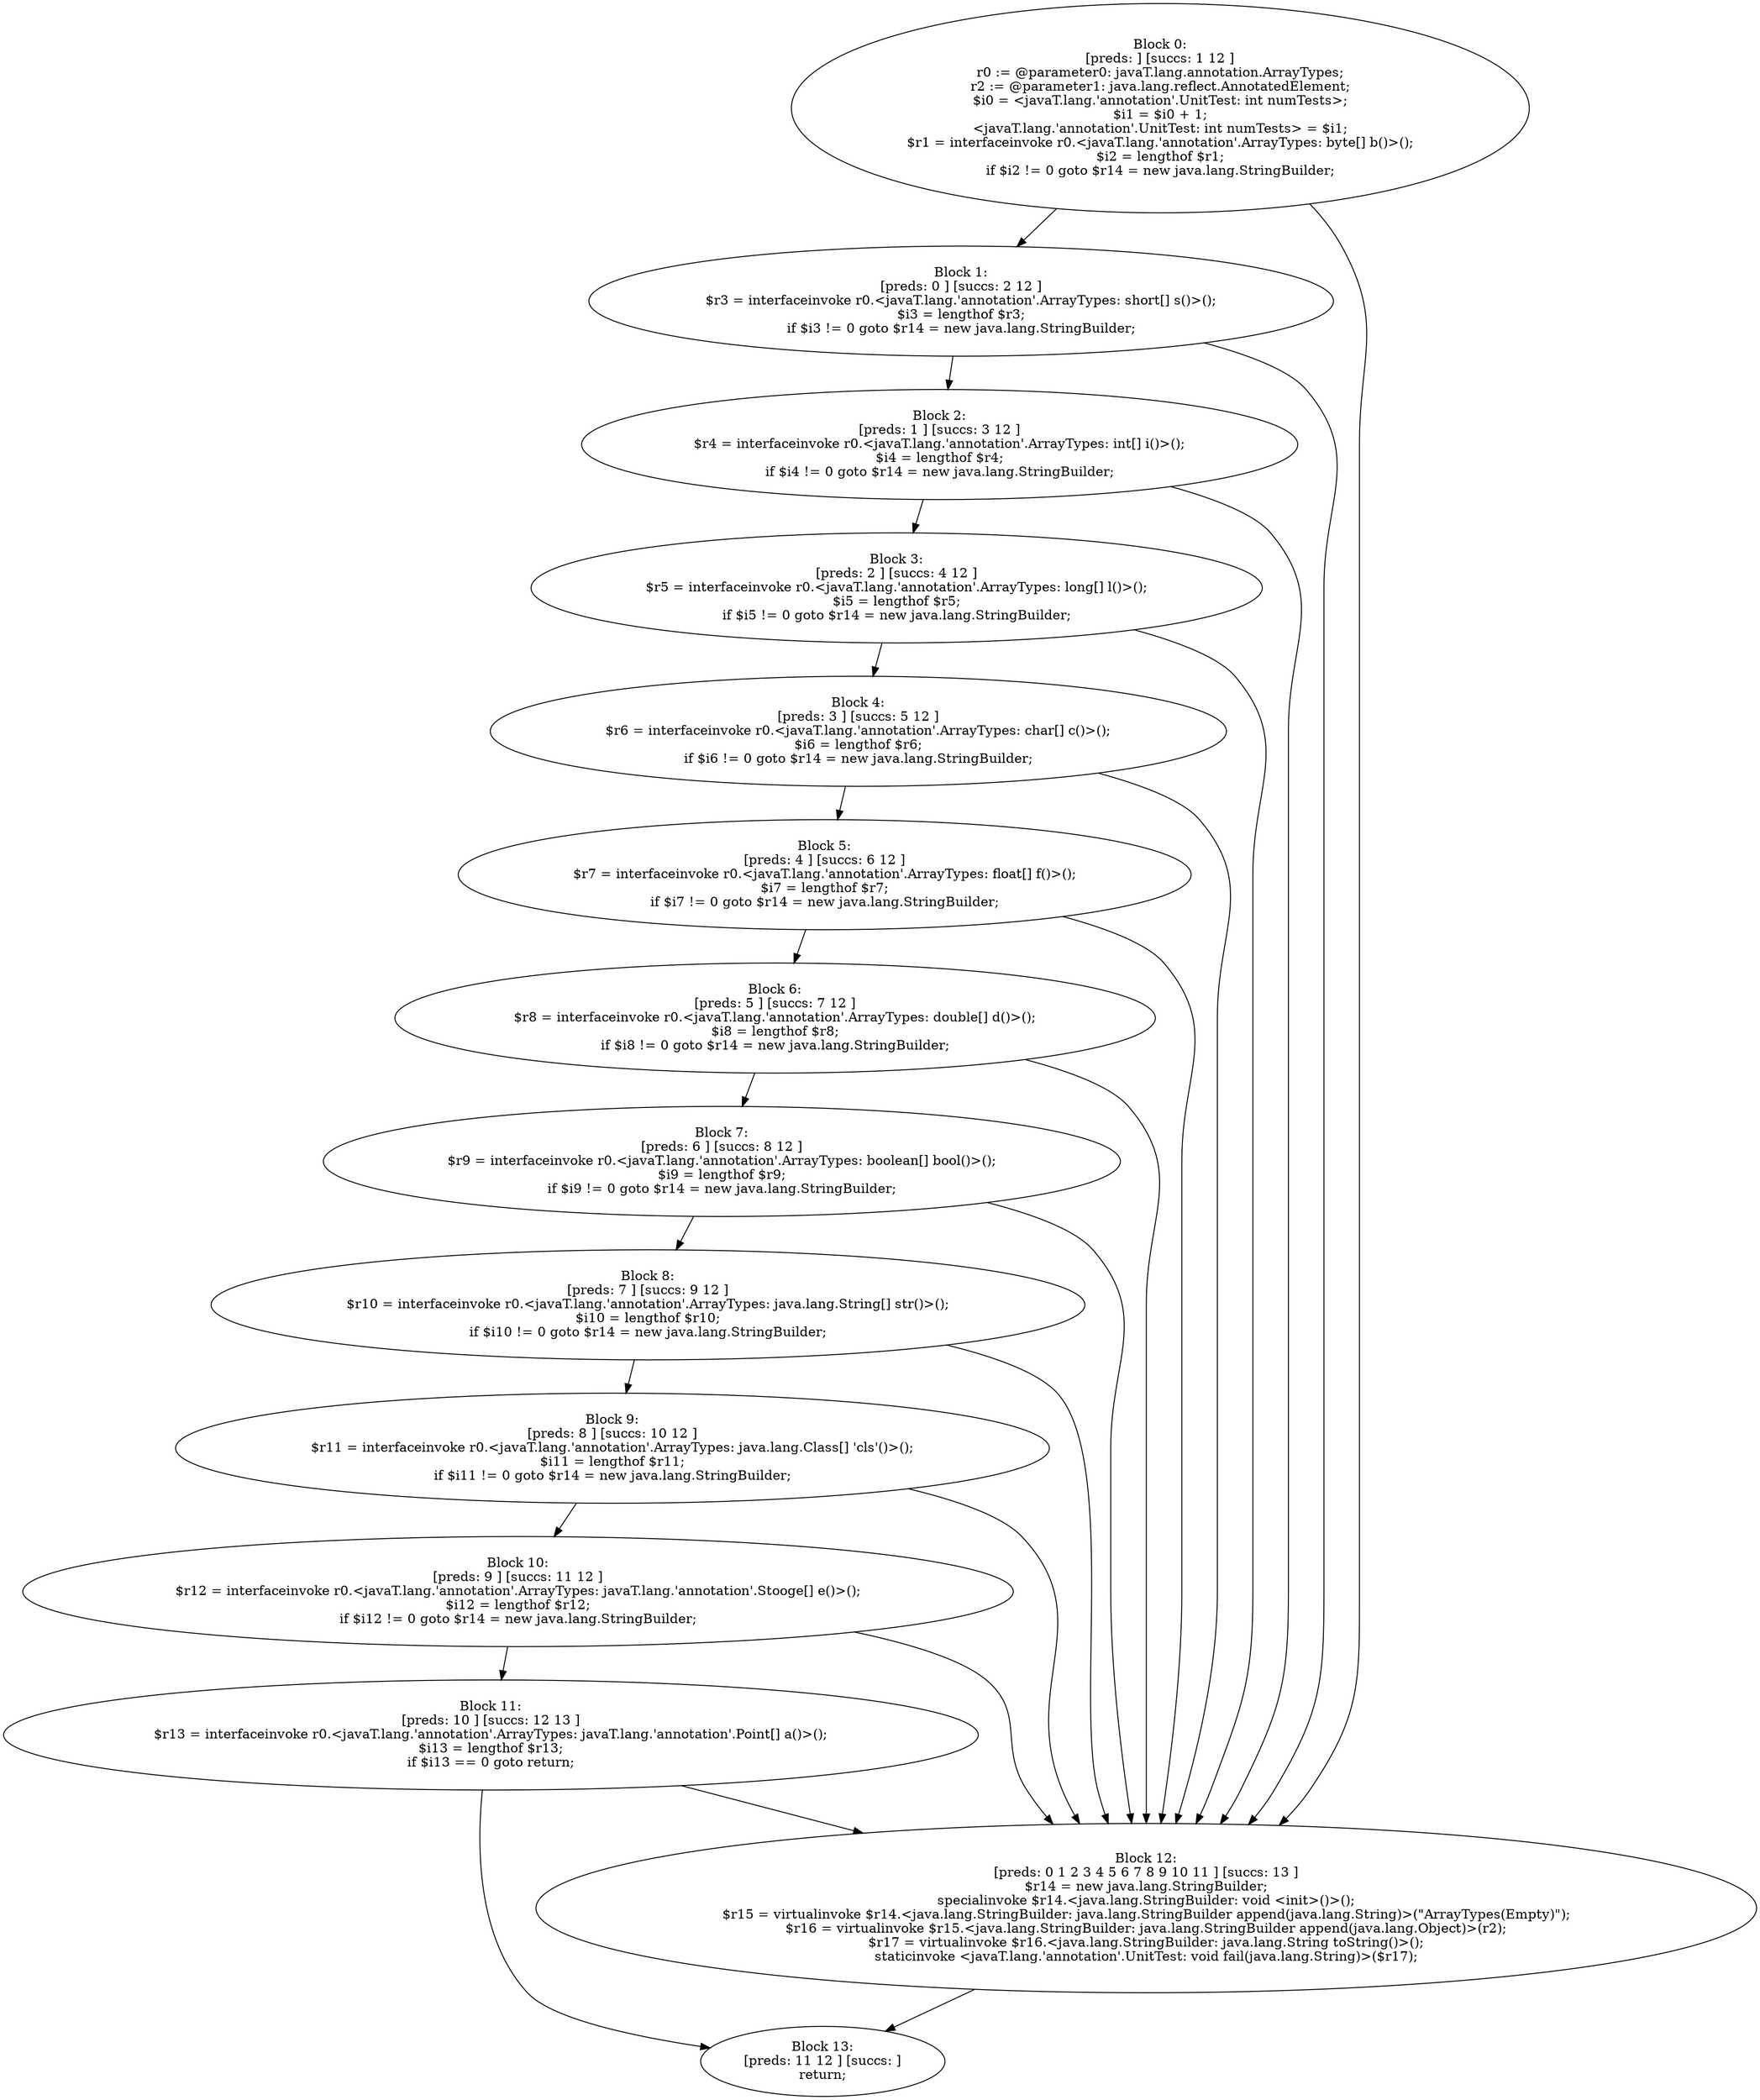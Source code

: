 digraph "unitGraph" {
    "Block 0:
[preds: ] [succs: 1 12 ]
r0 := @parameter0: javaT.lang.annotation.ArrayTypes;
r2 := @parameter1: java.lang.reflect.AnnotatedElement;
$i0 = <javaT.lang.'annotation'.UnitTest: int numTests>;
$i1 = $i0 + 1;
<javaT.lang.'annotation'.UnitTest: int numTests> = $i1;
$r1 = interfaceinvoke r0.<javaT.lang.'annotation'.ArrayTypes: byte[] b()>();
$i2 = lengthof $r1;
if $i2 != 0 goto $r14 = new java.lang.StringBuilder;
"
    "Block 1:
[preds: 0 ] [succs: 2 12 ]
$r3 = interfaceinvoke r0.<javaT.lang.'annotation'.ArrayTypes: short[] s()>();
$i3 = lengthof $r3;
if $i3 != 0 goto $r14 = new java.lang.StringBuilder;
"
    "Block 2:
[preds: 1 ] [succs: 3 12 ]
$r4 = interfaceinvoke r0.<javaT.lang.'annotation'.ArrayTypes: int[] i()>();
$i4 = lengthof $r4;
if $i4 != 0 goto $r14 = new java.lang.StringBuilder;
"
    "Block 3:
[preds: 2 ] [succs: 4 12 ]
$r5 = interfaceinvoke r0.<javaT.lang.'annotation'.ArrayTypes: long[] l()>();
$i5 = lengthof $r5;
if $i5 != 0 goto $r14 = new java.lang.StringBuilder;
"
    "Block 4:
[preds: 3 ] [succs: 5 12 ]
$r6 = interfaceinvoke r0.<javaT.lang.'annotation'.ArrayTypes: char[] c()>();
$i6 = lengthof $r6;
if $i6 != 0 goto $r14 = new java.lang.StringBuilder;
"
    "Block 5:
[preds: 4 ] [succs: 6 12 ]
$r7 = interfaceinvoke r0.<javaT.lang.'annotation'.ArrayTypes: float[] f()>();
$i7 = lengthof $r7;
if $i7 != 0 goto $r14 = new java.lang.StringBuilder;
"
    "Block 6:
[preds: 5 ] [succs: 7 12 ]
$r8 = interfaceinvoke r0.<javaT.lang.'annotation'.ArrayTypes: double[] d()>();
$i8 = lengthof $r8;
if $i8 != 0 goto $r14 = new java.lang.StringBuilder;
"
    "Block 7:
[preds: 6 ] [succs: 8 12 ]
$r9 = interfaceinvoke r0.<javaT.lang.'annotation'.ArrayTypes: boolean[] bool()>();
$i9 = lengthof $r9;
if $i9 != 0 goto $r14 = new java.lang.StringBuilder;
"
    "Block 8:
[preds: 7 ] [succs: 9 12 ]
$r10 = interfaceinvoke r0.<javaT.lang.'annotation'.ArrayTypes: java.lang.String[] str()>();
$i10 = lengthof $r10;
if $i10 != 0 goto $r14 = new java.lang.StringBuilder;
"
    "Block 9:
[preds: 8 ] [succs: 10 12 ]
$r11 = interfaceinvoke r0.<javaT.lang.'annotation'.ArrayTypes: java.lang.Class[] 'cls'()>();
$i11 = lengthof $r11;
if $i11 != 0 goto $r14 = new java.lang.StringBuilder;
"
    "Block 10:
[preds: 9 ] [succs: 11 12 ]
$r12 = interfaceinvoke r0.<javaT.lang.'annotation'.ArrayTypes: javaT.lang.'annotation'.Stooge[] e()>();
$i12 = lengthof $r12;
if $i12 != 0 goto $r14 = new java.lang.StringBuilder;
"
    "Block 11:
[preds: 10 ] [succs: 12 13 ]
$r13 = interfaceinvoke r0.<javaT.lang.'annotation'.ArrayTypes: javaT.lang.'annotation'.Point[] a()>();
$i13 = lengthof $r13;
if $i13 == 0 goto return;
"
    "Block 12:
[preds: 0 1 2 3 4 5 6 7 8 9 10 11 ] [succs: 13 ]
$r14 = new java.lang.StringBuilder;
specialinvoke $r14.<java.lang.StringBuilder: void <init>()>();
$r15 = virtualinvoke $r14.<java.lang.StringBuilder: java.lang.StringBuilder append(java.lang.String)>(\"ArrayTypes(Empty)\");
$r16 = virtualinvoke $r15.<java.lang.StringBuilder: java.lang.StringBuilder append(java.lang.Object)>(r2);
$r17 = virtualinvoke $r16.<java.lang.StringBuilder: java.lang.String toString()>();
staticinvoke <javaT.lang.'annotation'.UnitTest: void fail(java.lang.String)>($r17);
"
    "Block 13:
[preds: 11 12 ] [succs: ]
return;
"
    "Block 0:
[preds: ] [succs: 1 12 ]
r0 := @parameter0: javaT.lang.annotation.ArrayTypes;
r2 := @parameter1: java.lang.reflect.AnnotatedElement;
$i0 = <javaT.lang.'annotation'.UnitTest: int numTests>;
$i1 = $i0 + 1;
<javaT.lang.'annotation'.UnitTest: int numTests> = $i1;
$r1 = interfaceinvoke r0.<javaT.lang.'annotation'.ArrayTypes: byte[] b()>();
$i2 = lengthof $r1;
if $i2 != 0 goto $r14 = new java.lang.StringBuilder;
"->"Block 1:
[preds: 0 ] [succs: 2 12 ]
$r3 = interfaceinvoke r0.<javaT.lang.'annotation'.ArrayTypes: short[] s()>();
$i3 = lengthof $r3;
if $i3 != 0 goto $r14 = new java.lang.StringBuilder;
";
    "Block 0:
[preds: ] [succs: 1 12 ]
r0 := @parameter0: javaT.lang.annotation.ArrayTypes;
r2 := @parameter1: java.lang.reflect.AnnotatedElement;
$i0 = <javaT.lang.'annotation'.UnitTest: int numTests>;
$i1 = $i0 + 1;
<javaT.lang.'annotation'.UnitTest: int numTests> = $i1;
$r1 = interfaceinvoke r0.<javaT.lang.'annotation'.ArrayTypes: byte[] b()>();
$i2 = lengthof $r1;
if $i2 != 0 goto $r14 = new java.lang.StringBuilder;
"->"Block 12:
[preds: 0 1 2 3 4 5 6 7 8 9 10 11 ] [succs: 13 ]
$r14 = new java.lang.StringBuilder;
specialinvoke $r14.<java.lang.StringBuilder: void <init>()>();
$r15 = virtualinvoke $r14.<java.lang.StringBuilder: java.lang.StringBuilder append(java.lang.String)>(\"ArrayTypes(Empty)\");
$r16 = virtualinvoke $r15.<java.lang.StringBuilder: java.lang.StringBuilder append(java.lang.Object)>(r2);
$r17 = virtualinvoke $r16.<java.lang.StringBuilder: java.lang.String toString()>();
staticinvoke <javaT.lang.'annotation'.UnitTest: void fail(java.lang.String)>($r17);
";
    "Block 1:
[preds: 0 ] [succs: 2 12 ]
$r3 = interfaceinvoke r0.<javaT.lang.'annotation'.ArrayTypes: short[] s()>();
$i3 = lengthof $r3;
if $i3 != 0 goto $r14 = new java.lang.StringBuilder;
"->"Block 2:
[preds: 1 ] [succs: 3 12 ]
$r4 = interfaceinvoke r0.<javaT.lang.'annotation'.ArrayTypes: int[] i()>();
$i4 = lengthof $r4;
if $i4 != 0 goto $r14 = new java.lang.StringBuilder;
";
    "Block 1:
[preds: 0 ] [succs: 2 12 ]
$r3 = interfaceinvoke r0.<javaT.lang.'annotation'.ArrayTypes: short[] s()>();
$i3 = lengthof $r3;
if $i3 != 0 goto $r14 = new java.lang.StringBuilder;
"->"Block 12:
[preds: 0 1 2 3 4 5 6 7 8 9 10 11 ] [succs: 13 ]
$r14 = new java.lang.StringBuilder;
specialinvoke $r14.<java.lang.StringBuilder: void <init>()>();
$r15 = virtualinvoke $r14.<java.lang.StringBuilder: java.lang.StringBuilder append(java.lang.String)>(\"ArrayTypes(Empty)\");
$r16 = virtualinvoke $r15.<java.lang.StringBuilder: java.lang.StringBuilder append(java.lang.Object)>(r2);
$r17 = virtualinvoke $r16.<java.lang.StringBuilder: java.lang.String toString()>();
staticinvoke <javaT.lang.'annotation'.UnitTest: void fail(java.lang.String)>($r17);
";
    "Block 2:
[preds: 1 ] [succs: 3 12 ]
$r4 = interfaceinvoke r0.<javaT.lang.'annotation'.ArrayTypes: int[] i()>();
$i4 = lengthof $r4;
if $i4 != 0 goto $r14 = new java.lang.StringBuilder;
"->"Block 3:
[preds: 2 ] [succs: 4 12 ]
$r5 = interfaceinvoke r0.<javaT.lang.'annotation'.ArrayTypes: long[] l()>();
$i5 = lengthof $r5;
if $i5 != 0 goto $r14 = new java.lang.StringBuilder;
";
    "Block 2:
[preds: 1 ] [succs: 3 12 ]
$r4 = interfaceinvoke r0.<javaT.lang.'annotation'.ArrayTypes: int[] i()>();
$i4 = lengthof $r4;
if $i4 != 0 goto $r14 = new java.lang.StringBuilder;
"->"Block 12:
[preds: 0 1 2 3 4 5 6 7 8 9 10 11 ] [succs: 13 ]
$r14 = new java.lang.StringBuilder;
specialinvoke $r14.<java.lang.StringBuilder: void <init>()>();
$r15 = virtualinvoke $r14.<java.lang.StringBuilder: java.lang.StringBuilder append(java.lang.String)>(\"ArrayTypes(Empty)\");
$r16 = virtualinvoke $r15.<java.lang.StringBuilder: java.lang.StringBuilder append(java.lang.Object)>(r2);
$r17 = virtualinvoke $r16.<java.lang.StringBuilder: java.lang.String toString()>();
staticinvoke <javaT.lang.'annotation'.UnitTest: void fail(java.lang.String)>($r17);
";
    "Block 3:
[preds: 2 ] [succs: 4 12 ]
$r5 = interfaceinvoke r0.<javaT.lang.'annotation'.ArrayTypes: long[] l()>();
$i5 = lengthof $r5;
if $i5 != 0 goto $r14 = new java.lang.StringBuilder;
"->"Block 4:
[preds: 3 ] [succs: 5 12 ]
$r6 = interfaceinvoke r0.<javaT.lang.'annotation'.ArrayTypes: char[] c()>();
$i6 = lengthof $r6;
if $i6 != 0 goto $r14 = new java.lang.StringBuilder;
";
    "Block 3:
[preds: 2 ] [succs: 4 12 ]
$r5 = interfaceinvoke r0.<javaT.lang.'annotation'.ArrayTypes: long[] l()>();
$i5 = lengthof $r5;
if $i5 != 0 goto $r14 = new java.lang.StringBuilder;
"->"Block 12:
[preds: 0 1 2 3 4 5 6 7 8 9 10 11 ] [succs: 13 ]
$r14 = new java.lang.StringBuilder;
specialinvoke $r14.<java.lang.StringBuilder: void <init>()>();
$r15 = virtualinvoke $r14.<java.lang.StringBuilder: java.lang.StringBuilder append(java.lang.String)>(\"ArrayTypes(Empty)\");
$r16 = virtualinvoke $r15.<java.lang.StringBuilder: java.lang.StringBuilder append(java.lang.Object)>(r2);
$r17 = virtualinvoke $r16.<java.lang.StringBuilder: java.lang.String toString()>();
staticinvoke <javaT.lang.'annotation'.UnitTest: void fail(java.lang.String)>($r17);
";
    "Block 4:
[preds: 3 ] [succs: 5 12 ]
$r6 = interfaceinvoke r0.<javaT.lang.'annotation'.ArrayTypes: char[] c()>();
$i6 = lengthof $r6;
if $i6 != 0 goto $r14 = new java.lang.StringBuilder;
"->"Block 5:
[preds: 4 ] [succs: 6 12 ]
$r7 = interfaceinvoke r0.<javaT.lang.'annotation'.ArrayTypes: float[] f()>();
$i7 = lengthof $r7;
if $i7 != 0 goto $r14 = new java.lang.StringBuilder;
";
    "Block 4:
[preds: 3 ] [succs: 5 12 ]
$r6 = interfaceinvoke r0.<javaT.lang.'annotation'.ArrayTypes: char[] c()>();
$i6 = lengthof $r6;
if $i6 != 0 goto $r14 = new java.lang.StringBuilder;
"->"Block 12:
[preds: 0 1 2 3 4 5 6 7 8 9 10 11 ] [succs: 13 ]
$r14 = new java.lang.StringBuilder;
specialinvoke $r14.<java.lang.StringBuilder: void <init>()>();
$r15 = virtualinvoke $r14.<java.lang.StringBuilder: java.lang.StringBuilder append(java.lang.String)>(\"ArrayTypes(Empty)\");
$r16 = virtualinvoke $r15.<java.lang.StringBuilder: java.lang.StringBuilder append(java.lang.Object)>(r2);
$r17 = virtualinvoke $r16.<java.lang.StringBuilder: java.lang.String toString()>();
staticinvoke <javaT.lang.'annotation'.UnitTest: void fail(java.lang.String)>($r17);
";
    "Block 5:
[preds: 4 ] [succs: 6 12 ]
$r7 = interfaceinvoke r0.<javaT.lang.'annotation'.ArrayTypes: float[] f()>();
$i7 = lengthof $r7;
if $i7 != 0 goto $r14 = new java.lang.StringBuilder;
"->"Block 6:
[preds: 5 ] [succs: 7 12 ]
$r8 = interfaceinvoke r0.<javaT.lang.'annotation'.ArrayTypes: double[] d()>();
$i8 = lengthof $r8;
if $i8 != 0 goto $r14 = new java.lang.StringBuilder;
";
    "Block 5:
[preds: 4 ] [succs: 6 12 ]
$r7 = interfaceinvoke r0.<javaT.lang.'annotation'.ArrayTypes: float[] f()>();
$i7 = lengthof $r7;
if $i7 != 0 goto $r14 = new java.lang.StringBuilder;
"->"Block 12:
[preds: 0 1 2 3 4 5 6 7 8 9 10 11 ] [succs: 13 ]
$r14 = new java.lang.StringBuilder;
specialinvoke $r14.<java.lang.StringBuilder: void <init>()>();
$r15 = virtualinvoke $r14.<java.lang.StringBuilder: java.lang.StringBuilder append(java.lang.String)>(\"ArrayTypes(Empty)\");
$r16 = virtualinvoke $r15.<java.lang.StringBuilder: java.lang.StringBuilder append(java.lang.Object)>(r2);
$r17 = virtualinvoke $r16.<java.lang.StringBuilder: java.lang.String toString()>();
staticinvoke <javaT.lang.'annotation'.UnitTest: void fail(java.lang.String)>($r17);
";
    "Block 6:
[preds: 5 ] [succs: 7 12 ]
$r8 = interfaceinvoke r0.<javaT.lang.'annotation'.ArrayTypes: double[] d()>();
$i8 = lengthof $r8;
if $i8 != 0 goto $r14 = new java.lang.StringBuilder;
"->"Block 7:
[preds: 6 ] [succs: 8 12 ]
$r9 = interfaceinvoke r0.<javaT.lang.'annotation'.ArrayTypes: boolean[] bool()>();
$i9 = lengthof $r9;
if $i9 != 0 goto $r14 = new java.lang.StringBuilder;
";
    "Block 6:
[preds: 5 ] [succs: 7 12 ]
$r8 = interfaceinvoke r0.<javaT.lang.'annotation'.ArrayTypes: double[] d()>();
$i8 = lengthof $r8;
if $i8 != 0 goto $r14 = new java.lang.StringBuilder;
"->"Block 12:
[preds: 0 1 2 3 4 5 6 7 8 9 10 11 ] [succs: 13 ]
$r14 = new java.lang.StringBuilder;
specialinvoke $r14.<java.lang.StringBuilder: void <init>()>();
$r15 = virtualinvoke $r14.<java.lang.StringBuilder: java.lang.StringBuilder append(java.lang.String)>(\"ArrayTypes(Empty)\");
$r16 = virtualinvoke $r15.<java.lang.StringBuilder: java.lang.StringBuilder append(java.lang.Object)>(r2);
$r17 = virtualinvoke $r16.<java.lang.StringBuilder: java.lang.String toString()>();
staticinvoke <javaT.lang.'annotation'.UnitTest: void fail(java.lang.String)>($r17);
";
    "Block 7:
[preds: 6 ] [succs: 8 12 ]
$r9 = interfaceinvoke r0.<javaT.lang.'annotation'.ArrayTypes: boolean[] bool()>();
$i9 = lengthof $r9;
if $i9 != 0 goto $r14 = new java.lang.StringBuilder;
"->"Block 8:
[preds: 7 ] [succs: 9 12 ]
$r10 = interfaceinvoke r0.<javaT.lang.'annotation'.ArrayTypes: java.lang.String[] str()>();
$i10 = lengthof $r10;
if $i10 != 0 goto $r14 = new java.lang.StringBuilder;
";
    "Block 7:
[preds: 6 ] [succs: 8 12 ]
$r9 = interfaceinvoke r0.<javaT.lang.'annotation'.ArrayTypes: boolean[] bool()>();
$i9 = lengthof $r9;
if $i9 != 0 goto $r14 = new java.lang.StringBuilder;
"->"Block 12:
[preds: 0 1 2 3 4 5 6 7 8 9 10 11 ] [succs: 13 ]
$r14 = new java.lang.StringBuilder;
specialinvoke $r14.<java.lang.StringBuilder: void <init>()>();
$r15 = virtualinvoke $r14.<java.lang.StringBuilder: java.lang.StringBuilder append(java.lang.String)>(\"ArrayTypes(Empty)\");
$r16 = virtualinvoke $r15.<java.lang.StringBuilder: java.lang.StringBuilder append(java.lang.Object)>(r2);
$r17 = virtualinvoke $r16.<java.lang.StringBuilder: java.lang.String toString()>();
staticinvoke <javaT.lang.'annotation'.UnitTest: void fail(java.lang.String)>($r17);
";
    "Block 8:
[preds: 7 ] [succs: 9 12 ]
$r10 = interfaceinvoke r0.<javaT.lang.'annotation'.ArrayTypes: java.lang.String[] str()>();
$i10 = lengthof $r10;
if $i10 != 0 goto $r14 = new java.lang.StringBuilder;
"->"Block 9:
[preds: 8 ] [succs: 10 12 ]
$r11 = interfaceinvoke r0.<javaT.lang.'annotation'.ArrayTypes: java.lang.Class[] 'cls'()>();
$i11 = lengthof $r11;
if $i11 != 0 goto $r14 = new java.lang.StringBuilder;
";
    "Block 8:
[preds: 7 ] [succs: 9 12 ]
$r10 = interfaceinvoke r0.<javaT.lang.'annotation'.ArrayTypes: java.lang.String[] str()>();
$i10 = lengthof $r10;
if $i10 != 0 goto $r14 = new java.lang.StringBuilder;
"->"Block 12:
[preds: 0 1 2 3 4 5 6 7 8 9 10 11 ] [succs: 13 ]
$r14 = new java.lang.StringBuilder;
specialinvoke $r14.<java.lang.StringBuilder: void <init>()>();
$r15 = virtualinvoke $r14.<java.lang.StringBuilder: java.lang.StringBuilder append(java.lang.String)>(\"ArrayTypes(Empty)\");
$r16 = virtualinvoke $r15.<java.lang.StringBuilder: java.lang.StringBuilder append(java.lang.Object)>(r2);
$r17 = virtualinvoke $r16.<java.lang.StringBuilder: java.lang.String toString()>();
staticinvoke <javaT.lang.'annotation'.UnitTest: void fail(java.lang.String)>($r17);
";
    "Block 9:
[preds: 8 ] [succs: 10 12 ]
$r11 = interfaceinvoke r0.<javaT.lang.'annotation'.ArrayTypes: java.lang.Class[] 'cls'()>();
$i11 = lengthof $r11;
if $i11 != 0 goto $r14 = new java.lang.StringBuilder;
"->"Block 10:
[preds: 9 ] [succs: 11 12 ]
$r12 = interfaceinvoke r0.<javaT.lang.'annotation'.ArrayTypes: javaT.lang.'annotation'.Stooge[] e()>();
$i12 = lengthof $r12;
if $i12 != 0 goto $r14 = new java.lang.StringBuilder;
";
    "Block 9:
[preds: 8 ] [succs: 10 12 ]
$r11 = interfaceinvoke r0.<javaT.lang.'annotation'.ArrayTypes: java.lang.Class[] 'cls'()>();
$i11 = lengthof $r11;
if $i11 != 0 goto $r14 = new java.lang.StringBuilder;
"->"Block 12:
[preds: 0 1 2 3 4 5 6 7 8 9 10 11 ] [succs: 13 ]
$r14 = new java.lang.StringBuilder;
specialinvoke $r14.<java.lang.StringBuilder: void <init>()>();
$r15 = virtualinvoke $r14.<java.lang.StringBuilder: java.lang.StringBuilder append(java.lang.String)>(\"ArrayTypes(Empty)\");
$r16 = virtualinvoke $r15.<java.lang.StringBuilder: java.lang.StringBuilder append(java.lang.Object)>(r2);
$r17 = virtualinvoke $r16.<java.lang.StringBuilder: java.lang.String toString()>();
staticinvoke <javaT.lang.'annotation'.UnitTest: void fail(java.lang.String)>($r17);
";
    "Block 10:
[preds: 9 ] [succs: 11 12 ]
$r12 = interfaceinvoke r0.<javaT.lang.'annotation'.ArrayTypes: javaT.lang.'annotation'.Stooge[] e()>();
$i12 = lengthof $r12;
if $i12 != 0 goto $r14 = new java.lang.StringBuilder;
"->"Block 11:
[preds: 10 ] [succs: 12 13 ]
$r13 = interfaceinvoke r0.<javaT.lang.'annotation'.ArrayTypes: javaT.lang.'annotation'.Point[] a()>();
$i13 = lengthof $r13;
if $i13 == 0 goto return;
";
    "Block 10:
[preds: 9 ] [succs: 11 12 ]
$r12 = interfaceinvoke r0.<javaT.lang.'annotation'.ArrayTypes: javaT.lang.'annotation'.Stooge[] e()>();
$i12 = lengthof $r12;
if $i12 != 0 goto $r14 = new java.lang.StringBuilder;
"->"Block 12:
[preds: 0 1 2 3 4 5 6 7 8 9 10 11 ] [succs: 13 ]
$r14 = new java.lang.StringBuilder;
specialinvoke $r14.<java.lang.StringBuilder: void <init>()>();
$r15 = virtualinvoke $r14.<java.lang.StringBuilder: java.lang.StringBuilder append(java.lang.String)>(\"ArrayTypes(Empty)\");
$r16 = virtualinvoke $r15.<java.lang.StringBuilder: java.lang.StringBuilder append(java.lang.Object)>(r2);
$r17 = virtualinvoke $r16.<java.lang.StringBuilder: java.lang.String toString()>();
staticinvoke <javaT.lang.'annotation'.UnitTest: void fail(java.lang.String)>($r17);
";
    "Block 11:
[preds: 10 ] [succs: 12 13 ]
$r13 = interfaceinvoke r0.<javaT.lang.'annotation'.ArrayTypes: javaT.lang.'annotation'.Point[] a()>();
$i13 = lengthof $r13;
if $i13 == 0 goto return;
"->"Block 12:
[preds: 0 1 2 3 4 5 6 7 8 9 10 11 ] [succs: 13 ]
$r14 = new java.lang.StringBuilder;
specialinvoke $r14.<java.lang.StringBuilder: void <init>()>();
$r15 = virtualinvoke $r14.<java.lang.StringBuilder: java.lang.StringBuilder append(java.lang.String)>(\"ArrayTypes(Empty)\");
$r16 = virtualinvoke $r15.<java.lang.StringBuilder: java.lang.StringBuilder append(java.lang.Object)>(r2);
$r17 = virtualinvoke $r16.<java.lang.StringBuilder: java.lang.String toString()>();
staticinvoke <javaT.lang.'annotation'.UnitTest: void fail(java.lang.String)>($r17);
";
    "Block 11:
[preds: 10 ] [succs: 12 13 ]
$r13 = interfaceinvoke r0.<javaT.lang.'annotation'.ArrayTypes: javaT.lang.'annotation'.Point[] a()>();
$i13 = lengthof $r13;
if $i13 == 0 goto return;
"->"Block 13:
[preds: 11 12 ] [succs: ]
return;
";
    "Block 12:
[preds: 0 1 2 3 4 5 6 7 8 9 10 11 ] [succs: 13 ]
$r14 = new java.lang.StringBuilder;
specialinvoke $r14.<java.lang.StringBuilder: void <init>()>();
$r15 = virtualinvoke $r14.<java.lang.StringBuilder: java.lang.StringBuilder append(java.lang.String)>(\"ArrayTypes(Empty)\");
$r16 = virtualinvoke $r15.<java.lang.StringBuilder: java.lang.StringBuilder append(java.lang.Object)>(r2);
$r17 = virtualinvoke $r16.<java.lang.StringBuilder: java.lang.String toString()>();
staticinvoke <javaT.lang.'annotation'.UnitTest: void fail(java.lang.String)>($r17);
"->"Block 13:
[preds: 11 12 ] [succs: ]
return;
";
}
